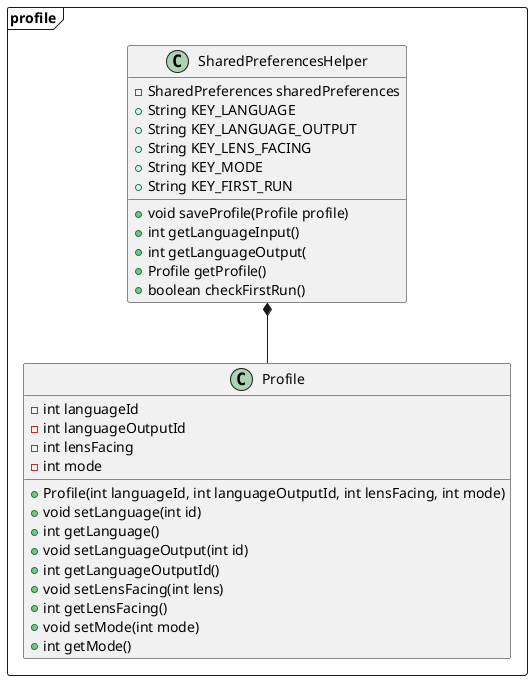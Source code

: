 @startuml

package profile <<Frame>> {
    class Profile {
        -int languageId
        -int languageOutputId
        -int lensFacing
        -int mode
        +Profile(int languageId, int languageOutputId, int lensFacing, int mode)
        +void setLanguage(int id)
        +int getLanguage()
        +void setLanguageOutput(int id)
        +int getLanguageOutputId()
        +void setLensFacing(int lens)
        +int getLensFacing()
        +void setMode(int mode)
        +int getMode()
    }

    class SharedPreferencesHelper {
        -SharedPreferences sharedPreferences
        +String KEY_LANGUAGE
        +String KEY_LANGUAGE_OUTPUT
        +String KEY_LENS_FACING
        +String KEY_MODE
        +String KEY_FIRST_RUN
        +void saveProfile(Profile profile)
        +int getLanguageInput()
        +int getLanguageOutput(
        +Profile getProfile()
        +boolean checkFirstRun()
    }

    SharedPreferencesHelper *-- Profile
}

@enduml